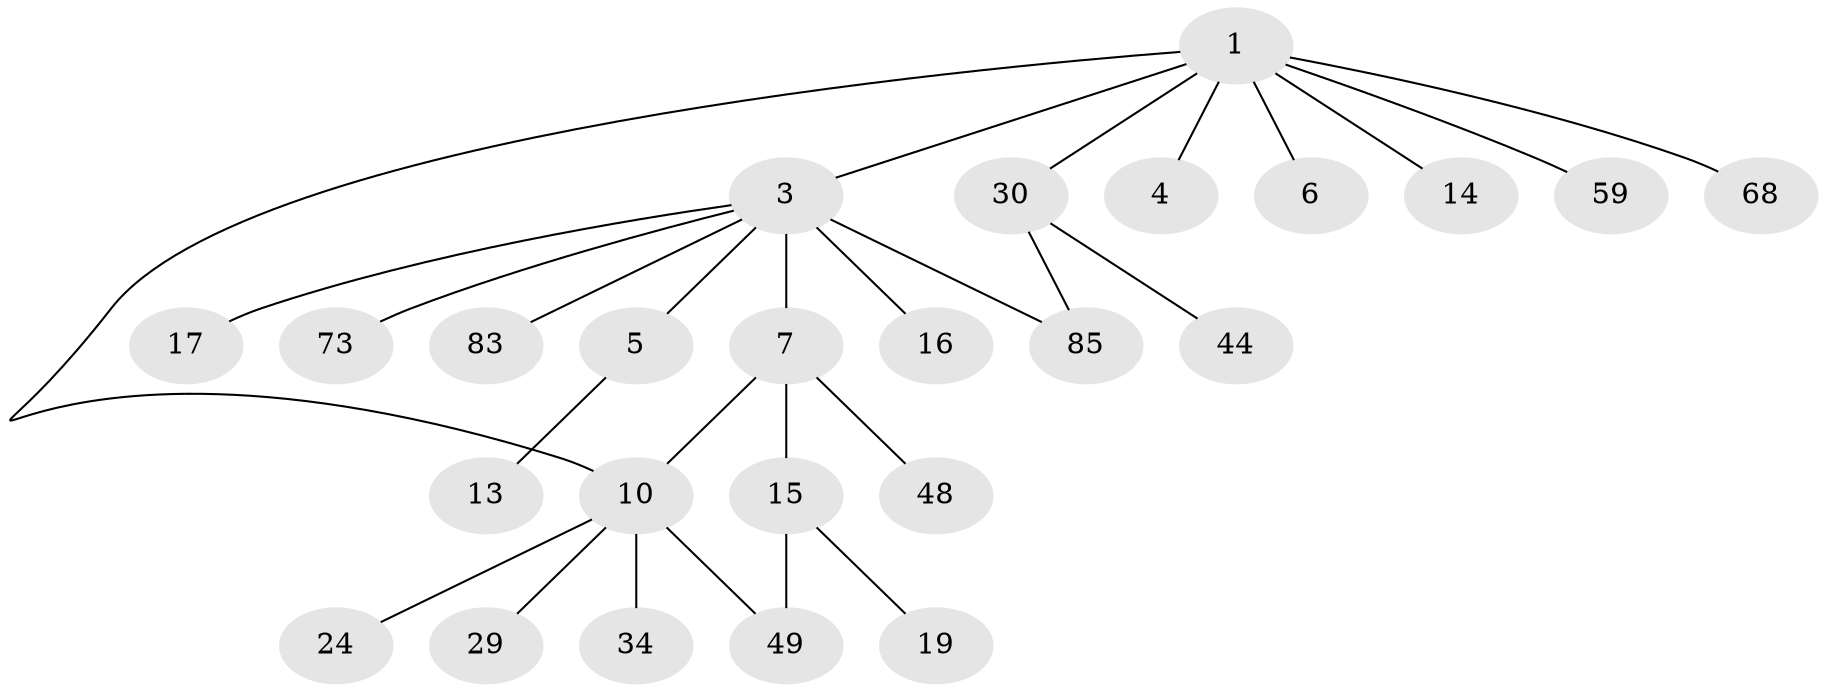 // original degree distribution, {6: 0.011764705882352941, 5: 0.03529411764705882, 9: 0.011764705882352941, 2: 0.21176470588235294, 4: 0.03529411764705882, 1: 0.611764705882353, 15: 0.023529411764705882, 8: 0.011764705882352941, 3: 0.047058823529411764}
// Generated by graph-tools (version 1.1) at 2025/18/03/04/25 18:18:29]
// undirected, 25 vertices, 27 edges
graph export_dot {
graph [start="1"]
  node [color=gray90,style=filled];
  1 [super="+2+35+11+42"];
  3;
  4 [super="+9"];
  5 [super="+62+53"];
  6;
  7 [super="+25+8+38+33+43+63+72+78+70+79+45+22"];
  10 [super="+20+37+41+21+12+54+46+36+23+40"];
  13;
  14 [super="+27+65+69+80"];
  15;
  16 [super="+61"];
  17;
  19;
  24;
  29;
  30 [super="+32"];
  34;
  44;
  48;
  49 [super="+51+52"];
  59;
  68;
  73;
  83;
  85;
  1 -- 4;
  1 -- 10;
  1 -- 3;
  1 -- 68;
  1 -- 6;
  1 -- 14;
  1 -- 59;
  1 -- 30;
  3 -- 5;
  3 -- 7 [weight=2];
  3 -- 16;
  3 -- 17;
  3 -- 73;
  3 -- 83;
  3 -- 85;
  5 -- 13;
  7 -- 10 [weight=2];
  7 -- 15 [weight=2];
  7 -- 48;
  10 -- 24;
  10 -- 34;
  10 -- 49;
  10 -- 29;
  15 -- 19;
  15 -- 49;
  30 -- 44;
  30 -- 85;
}

